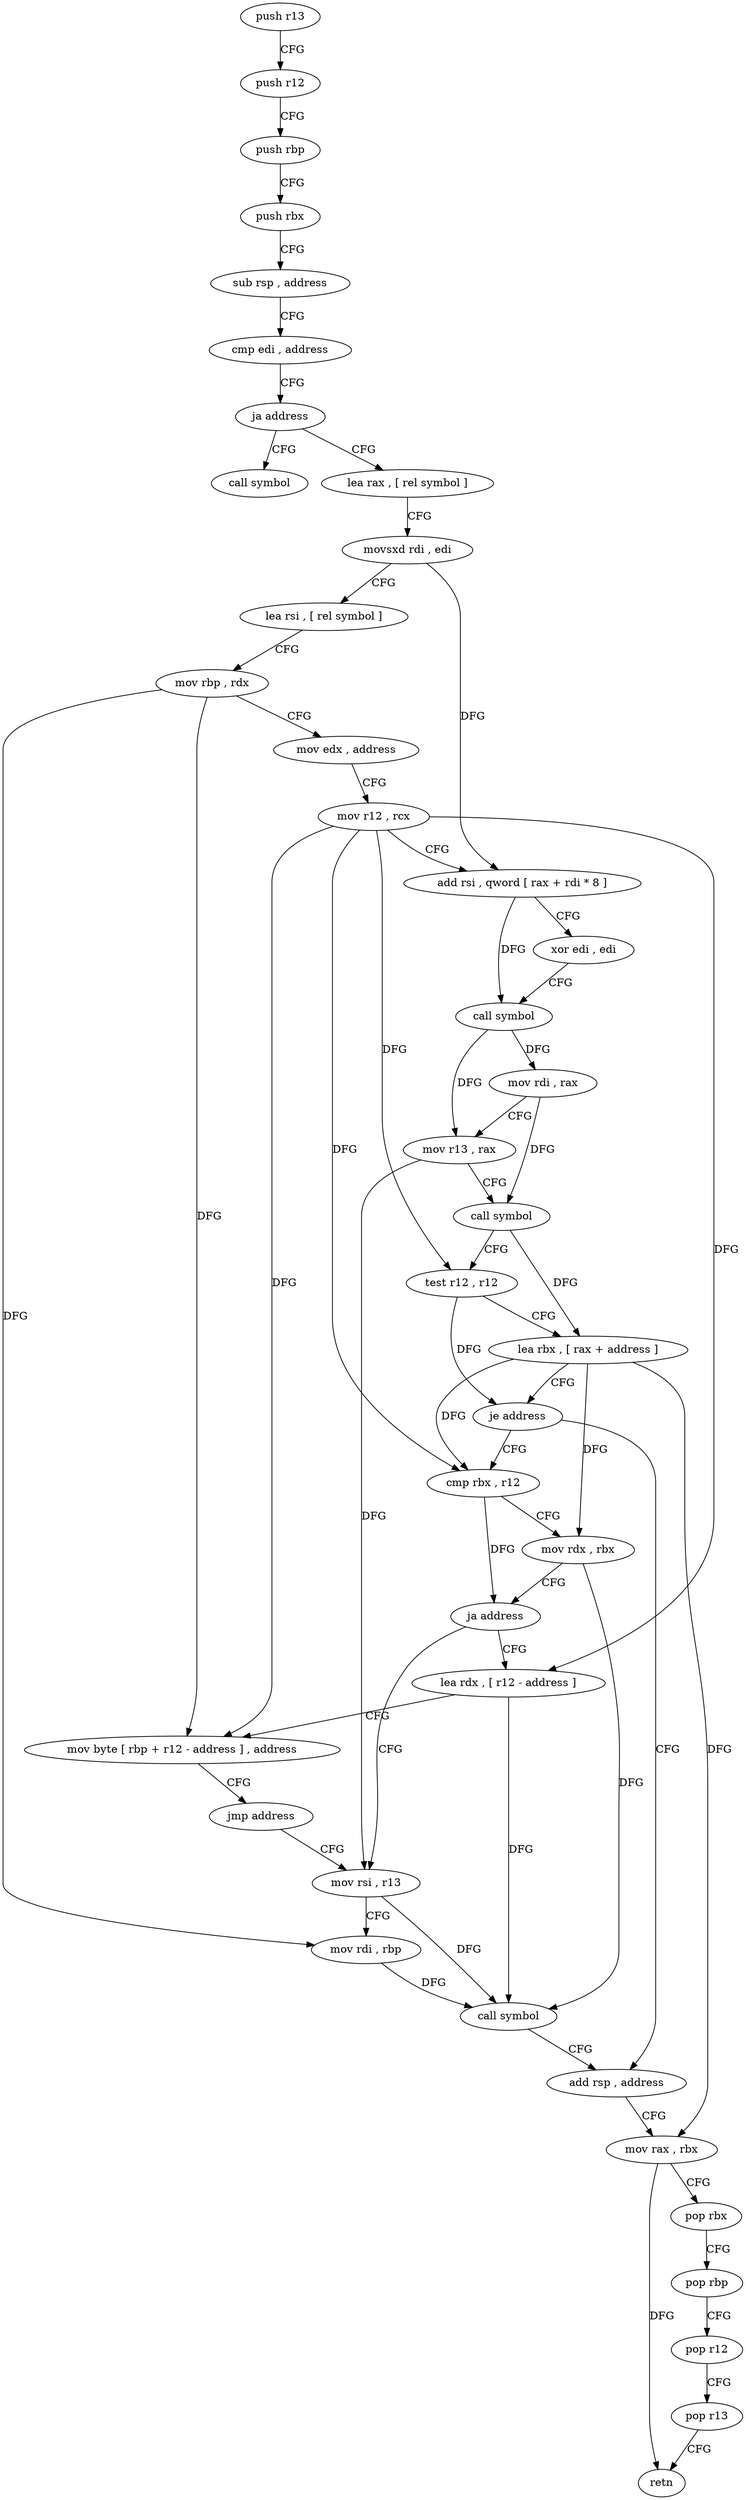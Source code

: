 digraph "func" {
"4288784" [label = "push r13" ]
"4288786" [label = "push r12" ]
"4288788" [label = "push rbp" ]
"4288789" [label = "push rbx" ]
"4288790" [label = "sub rsp , address" ]
"4288794" [label = "cmp edi , address" ]
"4288797" [label = "ja address" ]
"4288896" [label = "call symbol" ]
"4288799" [label = "lea rax , [ rel symbol ]" ]
"4288806" [label = "movsxd rdi , edi" ]
"4288809" [label = "lea rsi , [ rel symbol ]" ]
"4288816" [label = "mov rbp , rdx" ]
"4288819" [label = "mov edx , address" ]
"4288824" [label = "mov r12 , rcx" ]
"4288827" [label = "add rsi , qword [ rax + rdi * 8 ]" ]
"4288831" [label = "xor edi , edi" ]
"4288833" [label = "call symbol" ]
"4288838" [label = "mov rdi , rax" ]
"4288841" [label = "mov r13 , rax" ]
"4288844" [label = "call symbol" ]
"4288849" [label = "test r12 , r12" ]
"4288852" [label = "lea rbx , [ rax + address ]" ]
"4288856" [label = "je address" ]
"4288877" [label = "add rsp , address" ]
"4288858" [label = "cmp rbx , r12" ]
"4288881" [label = "mov rax , rbx" ]
"4288884" [label = "pop rbx" ]
"4288885" [label = "pop rbp" ]
"4288886" [label = "pop r12" ]
"4288888" [label = "pop r13" ]
"4288890" [label = "retn" ]
"4288861" [label = "mov rdx , rbx" ]
"4288864" [label = "ja address" ]
"4288904" [label = "lea rdx , [ r12 - address ]" ]
"4288866" [label = "mov rsi , r13" ]
"4288909" [label = "mov byte [ rbp + r12 - address ] , address" ]
"4288915" [label = "jmp address" ]
"4288869" [label = "mov rdi , rbp" ]
"4288872" [label = "call symbol" ]
"4288784" -> "4288786" [ label = "CFG" ]
"4288786" -> "4288788" [ label = "CFG" ]
"4288788" -> "4288789" [ label = "CFG" ]
"4288789" -> "4288790" [ label = "CFG" ]
"4288790" -> "4288794" [ label = "CFG" ]
"4288794" -> "4288797" [ label = "CFG" ]
"4288797" -> "4288896" [ label = "CFG" ]
"4288797" -> "4288799" [ label = "CFG" ]
"4288799" -> "4288806" [ label = "CFG" ]
"4288806" -> "4288809" [ label = "CFG" ]
"4288806" -> "4288827" [ label = "DFG" ]
"4288809" -> "4288816" [ label = "CFG" ]
"4288816" -> "4288819" [ label = "CFG" ]
"4288816" -> "4288909" [ label = "DFG" ]
"4288816" -> "4288869" [ label = "DFG" ]
"4288819" -> "4288824" [ label = "CFG" ]
"4288824" -> "4288827" [ label = "CFG" ]
"4288824" -> "4288849" [ label = "DFG" ]
"4288824" -> "4288858" [ label = "DFG" ]
"4288824" -> "4288904" [ label = "DFG" ]
"4288824" -> "4288909" [ label = "DFG" ]
"4288827" -> "4288831" [ label = "CFG" ]
"4288827" -> "4288833" [ label = "DFG" ]
"4288831" -> "4288833" [ label = "CFG" ]
"4288833" -> "4288838" [ label = "DFG" ]
"4288833" -> "4288841" [ label = "DFG" ]
"4288838" -> "4288841" [ label = "CFG" ]
"4288838" -> "4288844" [ label = "DFG" ]
"4288841" -> "4288844" [ label = "CFG" ]
"4288841" -> "4288866" [ label = "DFG" ]
"4288844" -> "4288849" [ label = "CFG" ]
"4288844" -> "4288852" [ label = "DFG" ]
"4288849" -> "4288852" [ label = "CFG" ]
"4288849" -> "4288856" [ label = "DFG" ]
"4288852" -> "4288856" [ label = "CFG" ]
"4288852" -> "4288881" [ label = "DFG" ]
"4288852" -> "4288858" [ label = "DFG" ]
"4288852" -> "4288861" [ label = "DFG" ]
"4288856" -> "4288877" [ label = "CFG" ]
"4288856" -> "4288858" [ label = "CFG" ]
"4288877" -> "4288881" [ label = "CFG" ]
"4288858" -> "4288861" [ label = "CFG" ]
"4288858" -> "4288864" [ label = "DFG" ]
"4288881" -> "4288884" [ label = "CFG" ]
"4288881" -> "4288890" [ label = "DFG" ]
"4288884" -> "4288885" [ label = "CFG" ]
"4288885" -> "4288886" [ label = "CFG" ]
"4288886" -> "4288888" [ label = "CFG" ]
"4288888" -> "4288890" [ label = "CFG" ]
"4288861" -> "4288864" [ label = "CFG" ]
"4288861" -> "4288872" [ label = "DFG" ]
"4288864" -> "4288904" [ label = "CFG" ]
"4288864" -> "4288866" [ label = "CFG" ]
"4288904" -> "4288909" [ label = "CFG" ]
"4288904" -> "4288872" [ label = "DFG" ]
"4288866" -> "4288869" [ label = "CFG" ]
"4288866" -> "4288872" [ label = "DFG" ]
"4288909" -> "4288915" [ label = "CFG" ]
"4288915" -> "4288866" [ label = "CFG" ]
"4288869" -> "4288872" [ label = "DFG" ]
"4288872" -> "4288877" [ label = "CFG" ]
}
